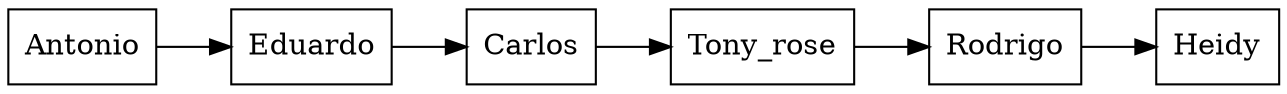digraph g {
 rankdir=LR; 
 node [shape = record]
"Antonio"->"Eduardo"->"Carlos"->"Tony_rose"->"Rodrigo"->"Heidy"
}